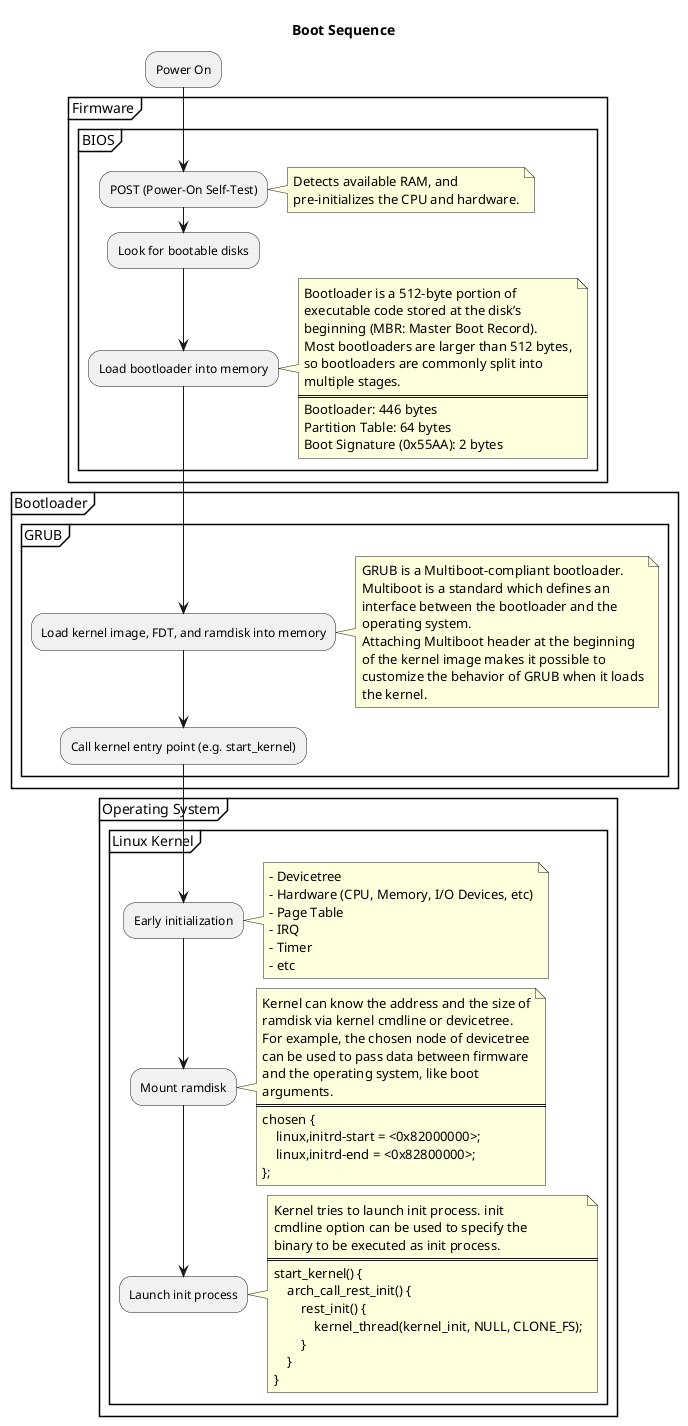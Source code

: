 @startuml

title Boot Sequence

:Power On;

group Firmware
    group BIOS
        :POST (Power-On Self-Test);
        note right
            Detects available RAM, and
            pre-initializes the CPU and hardware.
        end note
        :Look for bootable disks;
        :Load bootloader into memory;
        note right
            Bootloader is a 512-byte portion of
            executable code stored at the disk’s
            beginning (MBR: Master Boot Record).
            Most bootloaders are larger than 512 bytes,
            so bootloaders are commonly split into
            multiple stages.
            ====
            Bootloader: 446 bytes
            Partition Table: 64 bytes
            Boot Signature (0x55AA): 2 bytes
        end note
    end group
end group

group Bootloader
    group GRUB
        :Load kernel image, FDT, and ramdisk into memory;
        note right
            GRUB is a Multiboot-compliant bootloader.
            Multiboot is a standard which defines an
            interface between the bootloader and the
            operating system.
            Attaching Multiboot header at the beginning
            of the kernel image makes it possible to
            customize the behavior of GRUB when it loads
            the kernel.
        end note
        :Call kernel entry point (e.g. start_kernel);
    end group
end group

group Operating System
    group Linux Kernel
        :Early initialization;
        note right
            - Devicetree
            - Hardware (CPU, Memory, I/O Devices, etc)
            - Page Table
            - IRQ
            - Timer
            - etc
        end note
        :Mount ramdisk;
        note right
            Kernel can know the address and the size of
            ramdisk via kernel cmdline or devicetree.
            For example, the chosen node of devicetree
            can be used to pass data between firmware
            and the operating system, like boot
            arguments.
            ====
            chosen {
                linux,initrd-start = <0x82000000>;
                linux,initrd-end = <0x82800000>;
            };
        end note
        :Launch init process;
        note right
            Kernel tries to launch init process. init
            cmdline option can be used to specify the
            binary to be executed as init process.
            ====
            start_kernel() {
                arch_call_rest_init() {
                    rest_init() {
                        kernel_thread(kernel_init, NULL, CLONE_FS);
                    }
                }
            }
        end note
    end group
end group

@enduml
